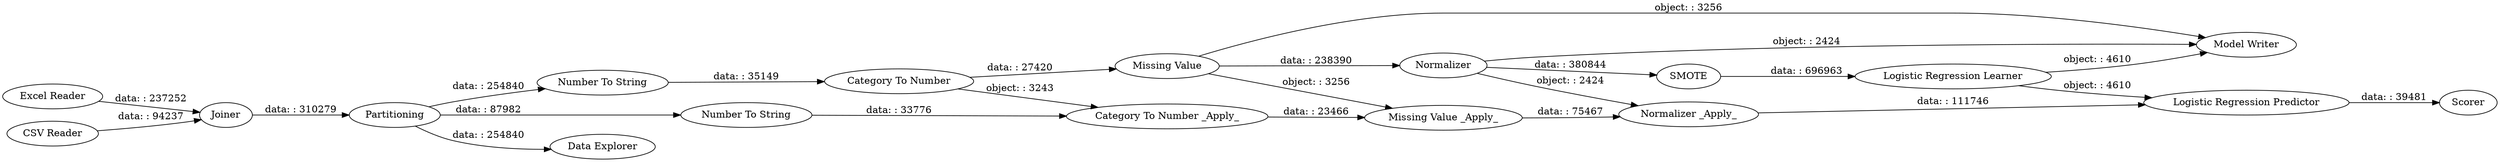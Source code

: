 digraph {
	"4766316659287329772_106" [label=Scorer]
	"4766316659287329772_121" [label="Number To String"]
	"4766316659287329772_103" [label="Excel Reader"]
	"4766316659287329772_111" [label="Missing Value"]
	"4766316659287329772_114" [label="Normalizer _Apply_"]
	"4766316659287329772_95" [label=Joiner]
	"4766316659287329772_61" [label=Partitioning]
	"4766316659287329772_119" [label="Category To Number"]
	"4766316659287329772_105" [label="CSV Reader"]
	"4766316659287329772_120" [label="Category To Number _Apply_"]
	"-869226893905085048_115" [label="Model Writer"]
	"4766316659287329772_110" [label="Logistic Regression Predictor"]
	"4766316659287329772_100" [label="Number To String"]
	"4766316659287329772_109" [label="Logistic Regression Learner"]
	"4766316659287329772_113" [label=Normalizer]
	"4766316659287329772_112" [label="Missing Value _Apply_"]
	"4766316659287329772_122" [label="Data Explorer"]
	"4766316659287329772_118" [label=SMOTE]
	"4766316659287329772_105" -> "4766316659287329772_95" [label="data: : 94237"]
	"4766316659287329772_61" -> "4766316659287329772_122" [label="data: : 254840"]
	"4766316659287329772_121" -> "4766316659287329772_120" [label="data: : 33776"]
	"4766316659287329772_103" -> "4766316659287329772_95" [label="data: : 237252"]
	"4766316659287329772_111" -> "4766316659287329772_113" [label="data: : 238390"]
	"4766316659287329772_118" -> "4766316659287329772_109" [label="data: : 696963"]
	"4766316659287329772_119" -> "4766316659287329772_120" [label="object: : 3243"]
	"4766316659287329772_61" -> "4766316659287329772_121" [label="data: : 87982"]
	"4766316659287329772_119" -> "4766316659287329772_111" [label="data: : 27420"]
	"4766316659287329772_109" -> "-869226893905085048_115" [label="object: : 4610"]
	"4766316659287329772_113" -> "4766316659287329772_118" [label="data: : 380844"]
	"4766316659287329772_109" -> "4766316659287329772_110" [label="object: : 4610"]
	"4766316659287329772_100" -> "4766316659287329772_119" [label="data: : 35149"]
	"4766316659287329772_113" -> "-869226893905085048_115" [label="object: : 2424"]
	"4766316659287329772_95" -> "4766316659287329772_61" [label="data: : 310279"]
	"4766316659287329772_114" -> "4766316659287329772_110" [label="data: : 111746"]
	"4766316659287329772_111" -> "-869226893905085048_115" [label="object: : 3256"]
	"4766316659287329772_113" -> "4766316659287329772_114" [label="object: : 2424"]
	"4766316659287329772_61" -> "4766316659287329772_100" [label="data: : 254840"]
	"4766316659287329772_111" -> "4766316659287329772_112" [label="object: : 3256"]
	"4766316659287329772_112" -> "4766316659287329772_114" [label="data: : 75467"]
	"4766316659287329772_110" -> "4766316659287329772_106" [label="data: : 39481"]
	"4766316659287329772_120" -> "4766316659287329772_112" [label="data: : 23466"]
	rankdir=LR
}

